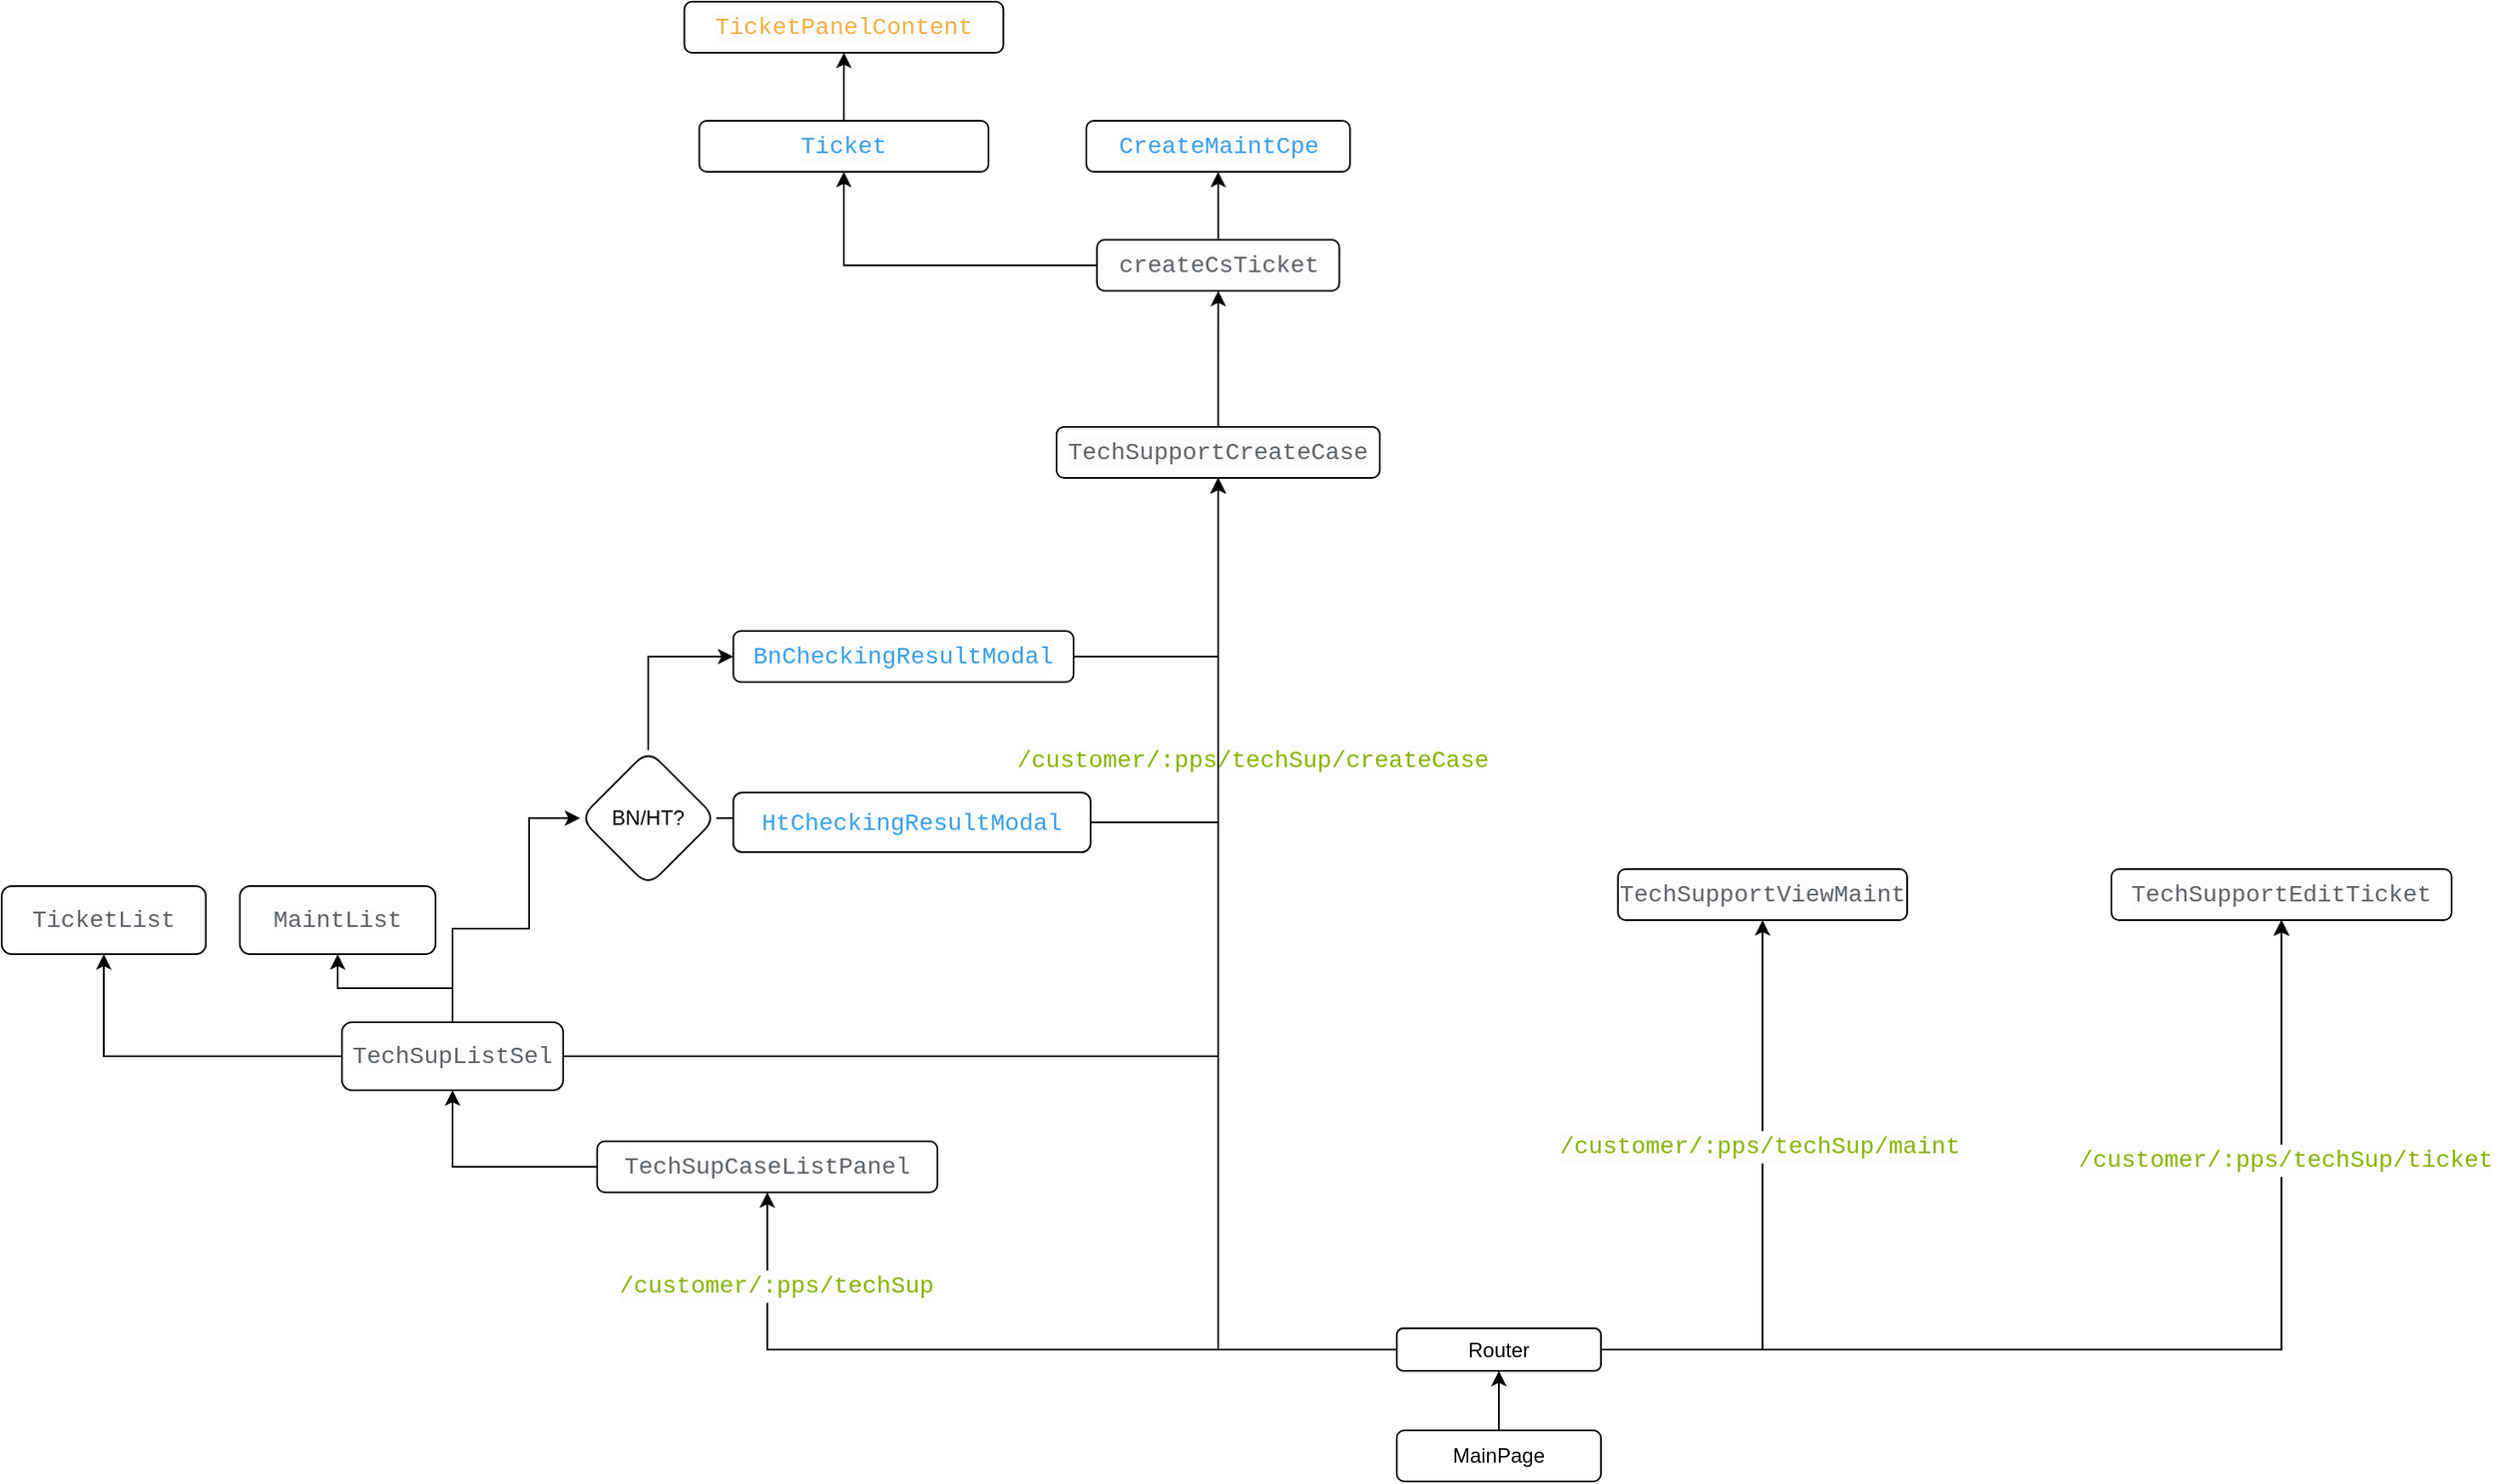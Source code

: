 <mxfile version="20.2.2" type="github">
  <diagram id="O2VmL0b9vW7oK0DRmLxH" name="第 1 页">
    <mxGraphModel dx="1477" dy="849" grid="1" gridSize="10" guides="1" tooltips="1" connect="1" arrows="1" fold="1" page="1" pageScale="1" pageWidth="3300" pageHeight="4681" math="0" shadow="0">
      <root>
        <mxCell id="0" />
        <mxCell id="1" parent="0" />
        <mxCell id="RKvN3lWJfi6Z_vdyfoKV-32" value="" style="edgeStyle=orthogonalEdgeStyle;rounded=0;orthogonalLoop=1;jettySize=auto;html=1;" edge="1" parent="1" source="RKvN3lWJfi6Z_vdyfoKV-12" target="RKvN3lWJfi6Z_vdyfoKV-31">
          <mxGeometry relative="1" as="geometry" />
        </mxCell>
        <mxCell id="RKvN3lWJfi6Z_vdyfoKV-12" value="MainPage" style="rounded=1;whiteSpace=wrap;html=1;" vertex="1" parent="1">
          <mxGeometry x="1510" y="1020" width="120" height="30" as="geometry" />
        </mxCell>
        <mxCell id="RKvN3lWJfi6Z_vdyfoKV-34" value="" style="edgeStyle=orthogonalEdgeStyle;rounded=0;orthogonalLoop=1;jettySize=auto;html=1;" edge="1" parent="1" source="RKvN3lWJfi6Z_vdyfoKV-31" target="RKvN3lWJfi6Z_vdyfoKV-33">
          <mxGeometry relative="1" as="geometry" />
        </mxCell>
        <mxCell id="RKvN3lWJfi6Z_vdyfoKV-36" value="" style="edgeStyle=orthogonalEdgeStyle;rounded=0;orthogonalLoop=1;jettySize=auto;html=1;" edge="1" parent="1" source="RKvN3lWJfi6Z_vdyfoKV-31" target="RKvN3lWJfi6Z_vdyfoKV-35">
          <mxGeometry relative="1" as="geometry" />
        </mxCell>
        <mxCell id="RKvN3lWJfi6Z_vdyfoKV-37" value="" style="edgeStyle=orthogonalEdgeStyle;rounded=0;orthogonalLoop=1;jettySize=auto;html=1;" edge="1" parent="1" source="RKvN3lWJfi6Z_vdyfoKV-31" target="RKvN3lWJfi6Z_vdyfoKV-35">
          <mxGeometry relative="1" as="geometry" />
        </mxCell>
        <mxCell id="RKvN3lWJfi6Z_vdyfoKV-38" value="" style="edgeStyle=orthogonalEdgeStyle;rounded=0;orthogonalLoop=1;jettySize=auto;html=1;" edge="1" parent="1" source="RKvN3lWJfi6Z_vdyfoKV-31" target="RKvN3lWJfi6Z_vdyfoKV-35">
          <mxGeometry relative="1" as="geometry" />
        </mxCell>
        <mxCell id="RKvN3lWJfi6Z_vdyfoKV-49" value="&lt;div style=&quot;color: rgb(92, 97, 102); background-color: rgb(252, 252, 252); font-family: Consolas, &amp;quot;Courier New&amp;quot;, monospace; font-size: 14px; line-height: 19px;&quot;&gt;&lt;span style=&quot;color: #86b300;&quot;&gt;/customer/:pps/techSup/ticket&lt;/span&gt;&lt;/div&gt;" style="edgeLabel;html=1;align=center;verticalAlign=middle;resizable=0;points=[];" vertex="1" connectable="0" parent="RKvN3lWJfi6Z_vdyfoKV-38">
          <mxGeometry x="0.571" y="-2" relative="1" as="geometry">
            <mxPoint y="1" as="offset" />
          </mxGeometry>
        </mxCell>
        <mxCell id="RKvN3lWJfi6Z_vdyfoKV-40" value="" style="edgeStyle=orthogonalEdgeStyle;rounded=0;orthogonalLoop=1;jettySize=auto;html=1;" edge="1" parent="1" source="RKvN3lWJfi6Z_vdyfoKV-31" target="RKvN3lWJfi6Z_vdyfoKV-39">
          <mxGeometry relative="1" as="geometry" />
        </mxCell>
        <mxCell id="RKvN3lWJfi6Z_vdyfoKV-50" value="&lt;div style=&quot;color: rgb(92, 97, 102); background-color: rgb(252, 252, 252); font-family: Consolas, &amp;quot;Courier New&amp;quot;, monospace; font-size: 14px; line-height: 19px;&quot;&gt;&lt;span style=&quot;color: #86b300;&quot;&gt;/customer/:pps/techSup/createCase&lt;/span&gt;&lt;/div&gt;" style="edgeLabel;html=1;align=center;verticalAlign=middle;resizable=0;points=[];" vertex="1" connectable="0" parent="RKvN3lWJfi6Z_vdyfoKV-40">
          <mxGeometry x="0.46" y="-1" relative="1" as="geometry">
            <mxPoint x="19" y="-1" as="offset" />
          </mxGeometry>
        </mxCell>
        <mxCell id="RKvN3lWJfi6Z_vdyfoKV-47" value="" style="edgeStyle=orthogonalEdgeStyle;rounded=0;orthogonalLoop=1;jettySize=auto;html=1;" edge="1" parent="1" source="RKvN3lWJfi6Z_vdyfoKV-31" target="RKvN3lWJfi6Z_vdyfoKV-46">
          <mxGeometry relative="1" as="geometry" />
        </mxCell>
        <mxCell id="RKvN3lWJfi6Z_vdyfoKV-48" value="&lt;div style=&quot;color: rgb(92, 97, 102); background-color: rgb(252, 252, 252); font-family: Consolas, &amp;quot;Courier New&amp;quot;, monospace; font-size: 14px; line-height: 19px;&quot;&gt;&lt;span style=&quot;color: #86b300;&quot;&gt;/customer/:pps/techSup/maint&lt;/span&gt;&lt;/div&gt;" style="edgeLabel;html=1;align=center;verticalAlign=middle;resizable=0;points=[];" vertex="1" connectable="0" parent="RKvN3lWJfi6Z_vdyfoKV-47">
          <mxGeometry x="0.232" y="2" relative="1" as="geometry">
            <mxPoint y="-1" as="offset" />
          </mxGeometry>
        </mxCell>
        <mxCell id="RKvN3lWJfi6Z_vdyfoKV-31" value="Router" style="whiteSpace=wrap;html=1;rounded=1;" vertex="1" parent="1">
          <mxGeometry x="1510" y="960" width="120" height="25" as="geometry" />
        </mxCell>
        <mxCell id="RKvN3lWJfi6Z_vdyfoKV-53" value="" style="edgeStyle=orthogonalEdgeStyle;rounded=0;orthogonalLoop=1;jettySize=auto;html=1;" edge="1" parent="1" source="RKvN3lWJfi6Z_vdyfoKV-33" target="RKvN3lWJfi6Z_vdyfoKV-52">
          <mxGeometry relative="1" as="geometry" />
        </mxCell>
        <mxCell id="RKvN3lWJfi6Z_vdyfoKV-33" value="&lt;div style=&quot;color: rgb(92, 97, 102); background-color: rgb(252, 252, 252); font-family: Consolas, &amp;quot;Courier New&amp;quot;, monospace; font-size: 14px; line-height: 19px;&quot;&gt;TechSupCaseListPanel&lt;/div&gt;" style="whiteSpace=wrap;html=1;rounded=1;" vertex="1" parent="1">
          <mxGeometry x="1040" y="850" width="200" height="30" as="geometry" />
        </mxCell>
        <mxCell id="RKvN3lWJfi6Z_vdyfoKV-35" value="&lt;div style=&quot;color: rgb(92, 97, 102); background-color: rgb(252, 252, 252); font-family: Consolas, &amp;quot;Courier New&amp;quot;, monospace; font-size: 14px; line-height: 19px;&quot;&gt;TechSupportEditTicket&lt;/div&gt;" style="whiteSpace=wrap;html=1;rounded=1;" vertex="1" parent="1">
          <mxGeometry x="1930" y="690" width="200" height="30" as="geometry" />
        </mxCell>
        <mxCell id="RKvN3lWJfi6Z_vdyfoKV-85" value="" style="edgeStyle=orthogonalEdgeStyle;rounded=0;orthogonalLoop=1;jettySize=auto;html=1;" edge="1" parent="1" source="RKvN3lWJfi6Z_vdyfoKV-39" target="RKvN3lWJfi6Z_vdyfoKV-84">
          <mxGeometry relative="1" as="geometry" />
        </mxCell>
        <mxCell id="RKvN3lWJfi6Z_vdyfoKV-39" value="&lt;div style=&quot;color: rgb(92, 97, 102); background-color: rgb(252, 252, 252); font-family: Consolas, &amp;quot;Courier New&amp;quot;, monospace; font-size: 14px; line-height: 19px;&quot;&gt;TechSupportCreateCase&lt;/div&gt;" style="whiteSpace=wrap;html=1;rounded=1;" vertex="1" parent="1">
          <mxGeometry x="1310" y="430" width="190" height="30" as="geometry" />
        </mxCell>
        <mxCell id="RKvN3lWJfi6Z_vdyfoKV-43" value="&lt;div style=&quot;color: rgb(92, 97, 102); background-color: rgb(252, 252, 252); font-family: Consolas, &amp;quot;Courier New&amp;quot;, monospace; font-size: 14px; line-height: 19px;&quot;&gt;&lt;span style=&quot;color: #86b300;&quot;&gt;/customer/:pps/techSup&lt;/span&gt;&lt;/div&gt;" style="text;html=1;align=center;verticalAlign=middle;resizable=0;points=[];autosize=1;strokeColor=none;fillColor=none;" vertex="1" parent="1">
          <mxGeometry x="1050" y="920" width="190" height="30" as="geometry" />
        </mxCell>
        <mxCell id="RKvN3lWJfi6Z_vdyfoKV-46" value="&lt;div style=&quot;color: rgb(92, 97, 102); background-color: rgb(252, 252, 252); font-family: Consolas, &amp;quot;Courier New&amp;quot;, monospace; font-size: 14px; line-height: 19px;&quot;&gt;TechSupportViewMaint&lt;/div&gt;" style="whiteSpace=wrap;html=1;rounded=1;" vertex="1" parent="1">
          <mxGeometry x="1640" y="690" width="170" height="30" as="geometry" />
        </mxCell>
        <mxCell id="RKvN3lWJfi6Z_vdyfoKV-62" value="" style="edgeStyle=orthogonalEdgeStyle;rounded=0;orthogonalLoop=1;jettySize=auto;html=1;" edge="1" parent="1" source="RKvN3lWJfi6Z_vdyfoKV-52" target="RKvN3lWJfi6Z_vdyfoKV-61">
          <mxGeometry relative="1" as="geometry" />
        </mxCell>
        <mxCell id="RKvN3lWJfi6Z_vdyfoKV-66" value="" style="edgeStyle=orthogonalEdgeStyle;rounded=0;orthogonalLoop=1;jettySize=auto;html=1;" edge="1" parent="1" source="RKvN3lWJfi6Z_vdyfoKV-52" target="RKvN3lWJfi6Z_vdyfoKV-65">
          <mxGeometry relative="1" as="geometry" />
        </mxCell>
        <mxCell id="RKvN3lWJfi6Z_vdyfoKV-73" value="" style="edgeStyle=orthogonalEdgeStyle;rounded=0;orthogonalLoop=1;jettySize=auto;html=1;" edge="1" parent="1" source="RKvN3lWJfi6Z_vdyfoKV-52" target="RKvN3lWJfi6Z_vdyfoKV-72">
          <mxGeometry relative="1" as="geometry">
            <Array as="points">
              <mxPoint x="955" y="725" />
              <mxPoint x="1000" y="725" />
            </Array>
          </mxGeometry>
        </mxCell>
        <mxCell id="RKvN3lWJfi6Z_vdyfoKV-83" style="edgeStyle=orthogonalEdgeStyle;rounded=0;orthogonalLoop=1;jettySize=auto;html=1;exitX=1;exitY=0.5;exitDx=0;exitDy=0;entryX=0.5;entryY=1;entryDx=0;entryDy=0;" edge="1" parent="1" source="RKvN3lWJfi6Z_vdyfoKV-52" target="RKvN3lWJfi6Z_vdyfoKV-39">
          <mxGeometry relative="1" as="geometry" />
        </mxCell>
        <mxCell id="RKvN3lWJfi6Z_vdyfoKV-52" value="&lt;div style=&quot;color: rgb(92, 97, 102); background-color: rgb(252, 252, 252); font-family: Consolas, &amp;quot;Courier New&amp;quot;, monospace; font-size: 14px; line-height: 19px;&quot;&gt;TechSupListSel&lt;/div&gt;" style="whiteSpace=wrap;html=1;rounded=1;" vertex="1" parent="1">
          <mxGeometry x="890" y="780" width="130" height="40" as="geometry" />
        </mxCell>
        <mxCell id="RKvN3lWJfi6Z_vdyfoKV-61" value="&lt;div style=&quot;color: rgb(92, 97, 102); background-color: rgb(252, 252, 252); font-family: Consolas, &amp;quot;Courier New&amp;quot;, monospace; font-size: 14px; line-height: 19px;&quot;&gt;TicketList&lt;/div&gt;" style="whiteSpace=wrap;html=1;rounded=1;" vertex="1" parent="1">
          <mxGeometry x="690" y="700" width="120" height="40" as="geometry" />
        </mxCell>
        <mxCell id="RKvN3lWJfi6Z_vdyfoKV-65" value="&lt;div style=&quot;color: rgb(92, 97, 102); background-color: rgb(252, 252, 252); font-family: Consolas, &amp;quot;Courier New&amp;quot;, monospace; font-size: 14px; line-height: 19px;&quot;&gt;MaintList&lt;/div&gt;" style="whiteSpace=wrap;html=1;rounded=1;" vertex="1" parent="1">
          <mxGeometry x="830" y="700" width="115" height="40" as="geometry" />
        </mxCell>
        <mxCell id="RKvN3lWJfi6Z_vdyfoKV-78" value="" style="edgeStyle=orthogonalEdgeStyle;rounded=0;orthogonalLoop=1;jettySize=auto;html=1;" edge="1" parent="1" source="RKvN3lWJfi6Z_vdyfoKV-72" target="RKvN3lWJfi6Z_vdyfoKV-77">
          <mxGeometry relative="1" as="geometry">
            <Array as="points">
              <mxPoint x="1070" y="565" />
            </Array>
          </mxGeometry>
        </mxCell>
        <mxCell id="RKvN3lWJfi6Z_vdyfoKV-80" value="" style="edgeStyle=orthogonalEdgeStyle;rounded=0;orthogonalLoop=1;jettySize=auto;html=1;" edge="1" parent="1" source="RKvN3lWJfi6Z_vdyfoKV-72" target="RKvN3lWJfi6Z_vdyfoKV-79">
          <mxGeometry relative="1" as="geometry" />
        </mxCell>
        <mxCell id="RKvN3lWJfi6Z_vdyfoKV-72" value="BN/HT?" style="rhombus;whiteSpace=wrap;html=1;rounded=1;" vertex="1" parent="1">
          <mxGeometry x="1030" y="620" width="80" height="80" as="geometry" />
        </mxCell>
        <mxCell id="RKvN3lWJfi6Z_vdyfoKV-81" style="edgeStyle=orthogonalEdgeStyle;rounded=0;orthogonalLoop=1;jettySize=auto;html=1;exitX=1;exitY=0.5;exitDx=0;exitDy=0;entryX=0.5;entryY=1;entryDx=0;entryDy=0;" edge="1" parent="1" source="RKvN3lWJfi6Z_vdyfoKV-77" target="RKvN3lWJfi6Z_vdyfoKV-39">
          <mxGeometry relative="1" as="geometry" />
        </mxCell>
        <mxCell id="RKvN3lWJfi6Z_vdyfoKV-77" value="&lt;div style=&quot;color: rgb(92, 97, 102); background-color: rgb(252, 252, 252); font-family: Consolas, &amp;quot;Courier New&amp;quot;, monospace; font-size: 14px; line-height: 19px;&quot;&gt;&lt;span style=&quot;color: #399ee6;&quot;&gt;BnCheckingResultModal&lt;/span&gt;&lt;/div&gt;" style="whiteSpace=wrap;html=1;rounded=1;" vertex="1" parent="1">
          <mxGeometry x="1120" y="550" width="200" height="30" as="geometry" />
        </mxCell>
        <mxCell id="RKvN3lWJfi6Z_vdyfoKV-82" style="edgeStyle=orthogonalEdgeStyle;rounded=0;orthogonalLoop=1;jettySize=auto;html=1;exitX=1;exitY=0.5;exitDx=0;exitDy=0;entryX=0.5;entryY=1;entryDx=0;entryDy=0;" edge="1" parent="1" source="RKvN3lWJfi6Z_vdyfoKV-79" target="RKvN3lWJfi6Z_vdyfoKV-39">
          <mxGeometry relative="1" as="geometry" />
        </mxCell>
        <mxCell id="RKvN3lWJfi6Z_vdyfoKV-79" value="&lt;div style=&quot;color: rgb(92, 97, 102); background-color: rgb(252, 252, 252); font-family: Consolas, &amp;quot;Courier New&amp;quot;, monospace; font-size: 14px; line-height: 19px;&quot;&gt;&lt;span style=&quot;color: #399ee6;&quot;&gt;HtCheckingResultModal&lt;/span&gt;&lt;/div&gt;" style="whiteSpace=wrap;html=1;rounded=1;" vertex="1" parent="1">
          <mxGeometry x="1120" y="645" width="210" height="35" as="geometry" />
        </mxCell>
        <mxCell id="RKvN3lWJfi6Z_vdyfoKV-87" value="" style="edgeStyle=orthogonalEdgeStyle;rounded=0;orthogonalLoop=1;jettySize=auto;html=1;" edge="1" parent="1" source="RKvN3lWJfi6Z_vdyfoKV-84" target="RKvN3lWJfi6Z_vdyfoKV-86">
          <mxGeometry relative="1" as="geometry" />
        </mxCell>
        <mxCell id="RKvN3lWJfi6Z_vdyfoKV-89" value="" style="edgeStyle=orthogonalEdgeStyle;rounded=0;orthogonalLoop=1;jettySize=auto;html=1;" edge="1" parent="1" source="RKvN3lWJfi6Z_vdyfoKV-84" target="RKvN3lWJfi6Z_vdyfoKV-88">
          <mxGeometry relative="1" as="geometry" />
        </mxCell>
        <mxCell id="RKvN3lWJfi6Z_vdyfoKV-84" value="&lt;div style=&quot;color: rgb(92, 97, 102); background-color: rgb(252, 252, 252); font-family: Consolas, &amp;quot;Courier New&amp;quot;, monospace; font-size: 14px; line-height: 19px;&quot;&gt;createCsTicket&lt;/div&gt;" style="whiteSpace=wrap;html=1;rounded=1;" vertex="1" parent="1">
          <mxGeometry x="1333.75" y="320" width="142.5" height="30" as="geometry" />
        </mxCell>
        <mxCell id="RKvN3lWJfi6Z_vdyfoKV-91" value="" style="edgeStyle=orthogonalEdgeStyle;rounded=0;orthogonalLoop=1;jettySize=auto;html=1;" edge="1" parent="1" source="RKvN3lWJfi6Z_vdyfoKV-86" target="RKvN3lWJfi6Z_vdyfoKV-90">
          <mxGeometry relative="1" as="geometry" />
        </mxCell>
        <mxCell id="RKvN3lWJfi6Z_vdyfoKV-86" value="&lt;div style=&quot;color: rgb(92, 97, 102); background-color: rgb(252, 252, 252); font-family: Consolas, &amp;quot;Courier New&amp;quot;, monospace; font-size: 14px; line-height: 19px;&quot;&gt;&lt;span style=&quot;color: #399ee6;&quot;&gt;Ticket&lt;/span&gt;&lt;/div&gt;" style="whiteSpace=wrap;html=1;rounded=1;" vertex="1" parent="1">
          <mxGeometry x="1100" y="250" width="170" height="30" as="geometry" />
        </mxCell>
        <mxCell id="RKvN3lWJfi6Z_vdyfoKV-88" value="&lt;div style=&quot;color: rgb(92, 97, 102); background-color: rgb(252, 252, 252); font-family: Consolas, &amp;quot;Courier New&amp;quot;, monospace; font-size: 14px; line-height: 19px;&quot;&gt;&lt;span style=&quot;color: #399ee6;&quot;&gt;CreateMaintCpe&lt;/span&gt;&lt;/div&gt;" style="whiteSpace=wrap;html=1;rounded=1;" vertex="1" parent="1">
          <mxGeometry x="1327.5" y="250" width="155" height="30" as="geometry" />
        </mxCell>
        <mxCell id="RKvN3lWJfi6Z_vdyfoKV-90" value="&lt;div style=&quot;color: rgb(92, 97, 102); background-color: rgb(252, 252, 252); font-family: Consolas, &amp;quot;Courier New&amp;quot;, monospace; font-size: 14px; line-height: 19px;&quot;&gt;&lt;span style=&quot;color: #f2ae49;&quot;&gt;TicketPanelContent&lt;/span&gt;&lt;/div&gt;" style="whiteSpace=wrap;html=1;rounded=1;" vertex="1" parent="1">
          <mxGeometry x="1091.25" y="180" width="187.5" height="30" as="geometry" />
        </mxCell>
      </root>
    </mxGraphModel>
  </diagram>
</mxfile>
